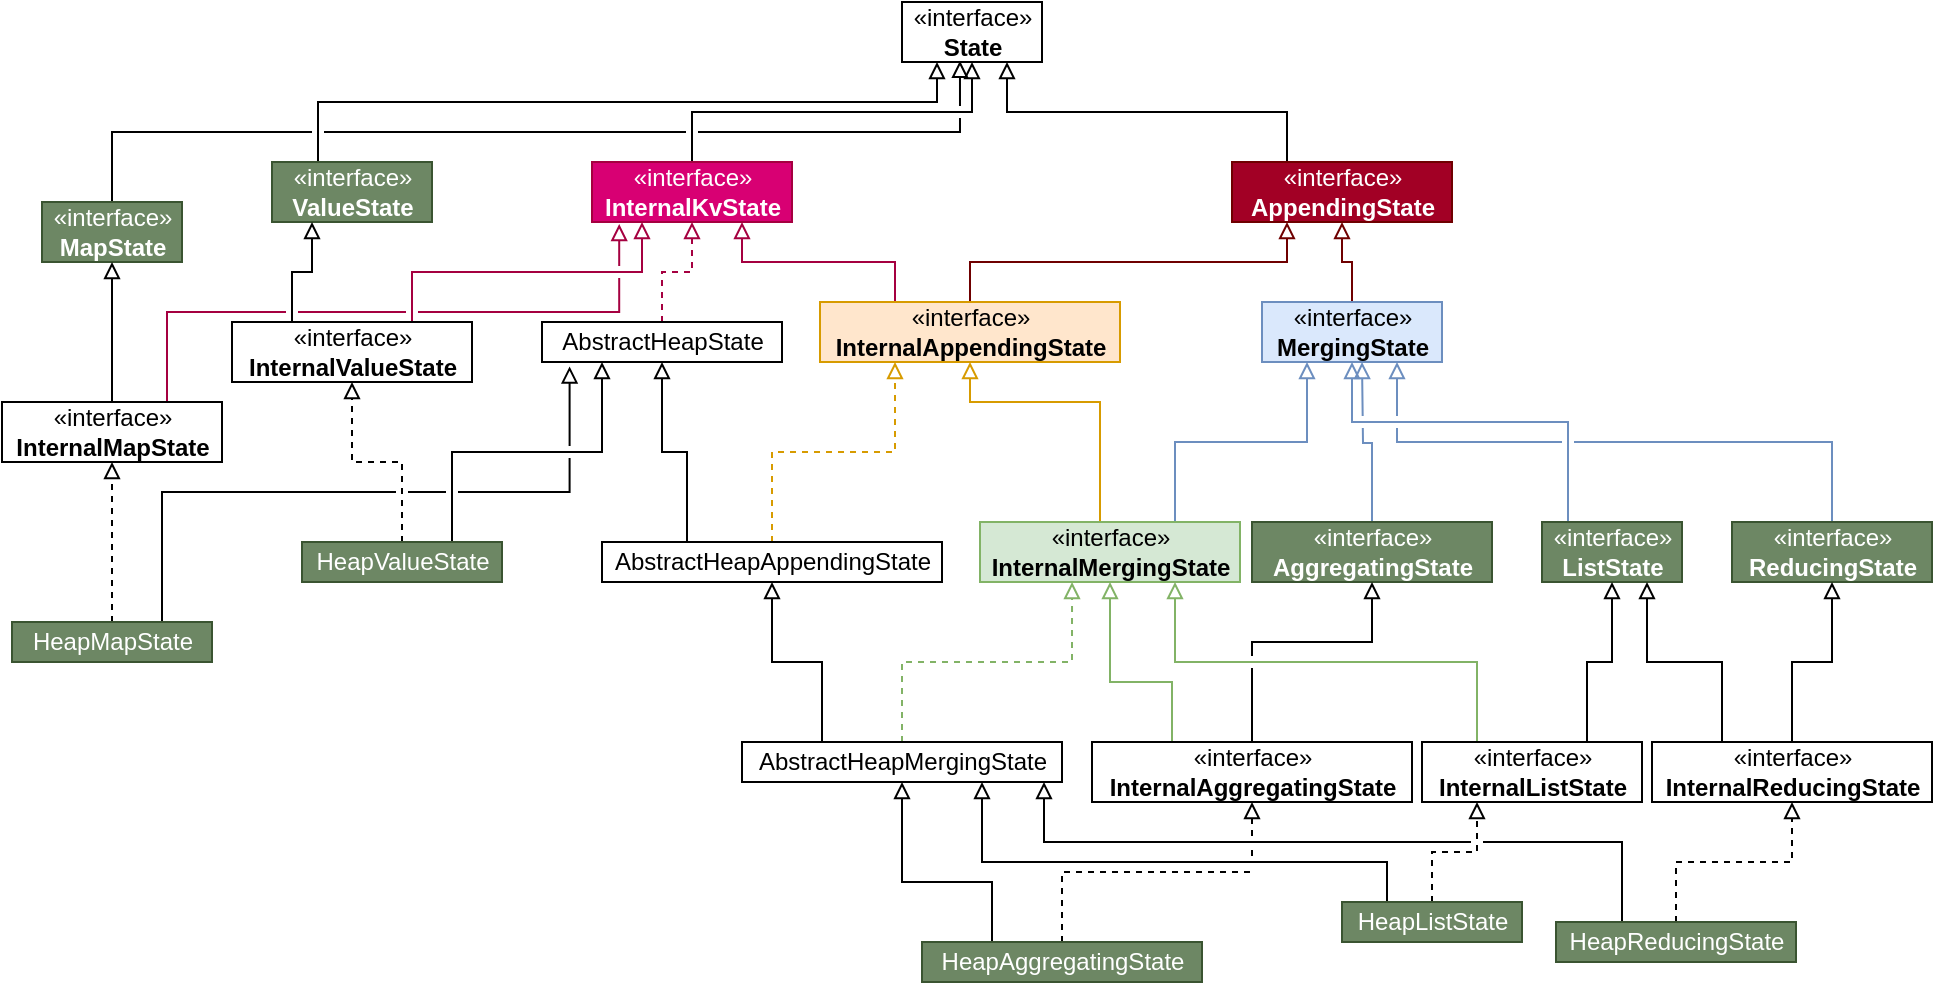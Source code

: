 <mxfile version="13.9.9" type="device" pages="2"><diagram id="AdPvxEJaIql4LJB7BbcC" name="State"><mxGraphModel dx="1837" dy="612" grid="1" gridSize="10" guides="1" tooltips="1" connect="1" arrows="1" fold="1" page="1" pageScale="1" pageWidth="827" pageHeight="1169" math="1" shadow="0"><root><mxCell id="0"/><mxCell id="1" parent="0"/><mxCell id="pk35TItQb_4cXai5RKD6-1" value="«interface»&lt;br&gt;&lt;b&gt;State&lt;/b&gt;" style="html=1;shadow=0;" vertex="1" parent="1"><mxGeometry x="380" y="330" width="70" height="30" as="geometry"/></mxCell><mxCell id="pk35TItQb_4cXai5RKD6-9" style="edgeStyle=orthogonalEdgeStyle;rounded=0;orthogonalLoop=1;jettySize=auto;html=1;exitX=0.25;exitY=0;exitDx=0;exitDy=0;entryX=0.25;entryY=1;entryDx=0;entryDy=0;strokeColor=#000000;endArrow=block;endFill=0;jumpStyle=gap;" edge="1" parent="1" source="pk35TItQb_4cXai5RKD6-5" target="pk35TItQb_4cXai5RKD6-1"><mxGeometry relative="1" as="geometry"><Array as="points"><mxPoint x="88" y="380"/><mxPoint x="398" y="380"/></Array></mxGeometry></mxCell><mxCell id="pk35TItQb_4cXai5RKD6-5" value="«interface»&lt;br&gt;&lt;b&gt;ValueState&lt;/b&gt;" style="html=1;shadow=0;fillColor=#6d8764;strokeColor=#3A5431;fontColor=#ffffff;" vertex="1" parent="1"><mxGeometry x="65" y="410" width="80" height="30" as="geometry"/></mxCell><mxCell id="pk35TItQb_4cXai5RKD6-12" style="edgeStyle=orthogonalEdgeStyle;rounded=0;orthogonalLoop=1;jettySize=auto;html=1;exitX=0.5;exitY=0;exitDx=0;exitDy=0;startArrow=none;startFill=0;endArrow=block;endFill=0;strokeColor=#000000;jumpStyle=gap;" edge="1" parent="1" source="pk35TItQb_4cXai5RKD6-6" target="pk35TItQb_4cXai5RKD6-1"><mxGeometry relative="1" as="geometry"/></mxCell><mxCell id="pk35TItQb_4cXai5RKD6-6" value="«interface»&lt;br&gt;&lt;b&gt;InternalKvState&lt;/b&gt;" style="html=1;shadow=0;fillColor=#d80073;strokeColor=#A50040;fontColor=#ffffff;" vertex="1" parent="1"><mxGeometry x="225" y="410" width="100" height="30" as="geometry"/></mxCell><mxCell id="pk35TItQb_4cXai5RKD6-15" style="edgeStyle=orthogonalEdgeStyle;rounded=0;orthogonalLoop=1;jettySize=auto;html=1;exitX=0.5;exitY=0;exitDx=0;exitDy=0;startArrow=none;startFill=0;endArrow=block;endFill=0;strokeColor=#A50040;dashed=1;jumpStyle=gap;fillColor=#d80073;" edge="1" parent="1" source="pk35TItQb_4cXai5RKD6-14" target="pk35TItQb_4cXai5RKD6-6"><mxGeometry relative="1" as="geometry"/></mxCell><mxCell id="pk35TItQb_4cXai5RKD6-14" value="AbstractHeapState" style="html=1;shadow=0;" vertex="1" parent="1"><mxGeometry x="200" y="490" width="120" height="20" as="geometry"/></mxCell><mxCell id="pk35TItQb_4cXai5RKD6-20" style="edgeStyle=orthogonalEdgeStyle;rounded=0;orthogonalLoop=1;jettySize=auto;html=1;exitX=0.75;exitY=0;exitDx=0;exitDy=0;entryX=0.25;entryY=1;entryDx=0;entryDy=0;startArrow=none;startFill=0;endArrow=block;endFill=0;endSize=6;strokeColor=#A50040;jumpStyle=gap;fillColor=#d80073;" edge="1" parent="1" source="pk35TItQb_4cXai5RKD6-16" target="pk35TItQb_4cXai5RKD6-6"><mxGeometry relative="1" as="geometry"/></mxCell><mxCell id="pk35TItQb_4cXai5RKD6-16" value="«interface»&lt;br&gt;&lt;b&gt;InternalValueState&lt;/b&gt;" style="html=1;shadow=0;" vertex="1" parent="1"><mxGeometry x="45" y="490" width="120" height="30" as="geometry"/></mxCell><mxCell id="pk35TItQb_4cXai5RKD6-19" value="" style="endArrow=block;endSize=6;endFill=0;html=1;strokeColor=#000000;exitX=0.25;exitY=0;exitDx=0;exitDy=0;entryX=0.25;entryY=1;entryDx=0;entryDy=0;edgeStyle=orthogonalEdgeStyle;rounded=0;jumpStyle=gap;" edge="1" parent="1" source="pk35TItQb_4cXai5RKD6-16" target="pk35TItQb_4cXai5RKD6-5"><mxGeometry width="160" relative="1" as="geometry"><mxPoint x="80" y="640" as="sourcePoint"/><mxPoint x="240" y="640" as="targetPoint"/></mxGeometry></mxCell><mxCell id="pk35TItQb_4cXai5RKD6-22" style="edgeStyle=orthogonalEdgeStyle;rounded=0;orthogonalLoop=1;jettySize=auto;html=1;exitX=0.5;exitY=0;exitDx=0;exitDy=0;entryX=0.5;entryY=1;entryDx=0;entryDy=0;startArrow=none;startFill=0;endArrow=block;endFill=0;endSize=6;strokeColor=#000000;jumpStyle=gap;dashed=1;" edge="1" parent="1" source="pk35TItQb_4cXai5RKD6-21" target="pk35TItQb_4cXai5RKD6-16"><mxGeometry relative="1" as="geometry"/></mxCell><mxCell id="pk35TItQb_4cXai5RKD6-23" style="edgeStyle=orthogonalEdgeStyle;rounded=0;orthogonalLoop=1;jettySize=auto;html=1;exitX=0.75;exitY=0;exitDx=0;exitDy=0;entryX=0.25;entryY=1;entryDx=0;entryDy=0;startArrow=none;startFill=0;endArrow=block;endFill=0;endSize=6;strokeColor=#000000;jumpStyle=gap;" edge="1" parent="1" source="pk35TItQb_4cXai5RKD6-21" target="pk35TItQb_4cXai5RKD6-14"><mxGeometry relative="1" as="geometry"/></mxCell><mxCell id="pk35TItQb_4cXai5RKD6-21" value="HeapValueState" style="html=1;shadow=0;fillColor=#6d8764;strokeColor=#3A5431;fontColor=#ffffff;" vertex="1" parent="1"><mxGeometry x="80" y="600" width="100" height="20" as="geometry"/></mxCell><mxCell id="pk35TItQb_4cXai5RKD6-25" style="edgeStyle=orthogonalEdgeStyle;rounded=0;orthogonalLoop=1;jettySize=auto;html=1;exitX=0.25;exitY=0;exitDx=0;exitDy=0;entryX=0.75;entryY=1;entryDx=0;entryDy=0;startArrow=none;startFill=0;endArrow=block;endFill=0;endSize=6;strokeColor=#A50040;jumpStyle=gap;fillColor=#d80073;" edge="1" parent="1" source="pk35TItQb_4cXai5RKD6-24" target="pk35TItQb_4cXai5RKD6-6"><mxGeometry relative="1" as="geometry"/></mxCell><mxCell id="pk35TItQb_4cXai5RKD6-82" style="edgeStyle=orthogonalEdgeStyle;rounded=0;jumpStyle=gap;orthogonalLoop=1;jettySize=auto;html=1;exitX=0.5;exitY=0;exitDx=0;exitDy=0;entryX=0.25;entryY=1;entryDx=0;entryDy=0;startArrow=none;startFill=0;endArrow=block;endFill=0;endSize=6;strokeColor=#6F0000;fillColor=#a20025;" edge="1" parent="1" source="pk35TItQb_4cXai5RKD6-24" target="pk35TItQb_4cXai5RKD6-26"><mxGeometry relative="1" as="geometry"/></mxCell><mxCell id="pk35TItQb_4cXai5RKD6-24" value="«interface»&lt;br&gt;&lt;b&gt;InternalAppendingState&lt;/b&gt;" style="html=1;shadow=0;fillColor=#ffe6cc;strokeColor=#d79b00;" vertex="1" parent="1"><mxGeometry x="339" y="480" width="150" height="30" as="geometry"/></mxCell><mxCell id="pk35TItQb_4cXai5RKD6-27" style="edgeStyle=orthogonalEdgeStyle;rounded=0;orthogonalLoop=1;jettySize=auto;html=1;exitX=0.25;exitY=0;exitDx=0;exitDy=0;entryX=0.75;entryY=1;entryDx=0;entryDy=0;startArrow=none;startFill=0;endArrow=block;endFill=0;endSize=6;strokeColor=#000000;jumpStyle=gap;" edge="1" parent="1" source="pk35TItQb_4cXai5RKD6-26" target="pk35TItQb_4cXai5RKD6-1"><mxGeometry relative="1" as="geometry"/></mxCell><mxCell id="pk35TItQb_4cXai5RKD6-26" value="«interface»&lt;br&gt;&lt;b&gt;AppendingState&lt;/b&gt;" style="html=1;shadow=0;fillColor=#a20025;strokeColor=#6F0000;fontColor=#ffffff;" vertex="1" parent="1"><mxGeometry x="545" y="410" width="110" height="30" as="geometry"/></mxCell><mxCell id="pk35TItQb_4cXai5RKD6-29" style="edgeStyle=orthogonalEdgeStyle;rounded=0;orthogonalLoop=1;jettySize=auto;html=1;exitX=0.5;exitY=0;exitDx=0;exitDy=0;entryX=0.5;entryY=1;entryDx=0;entryDy=0;startArrow=none;startFill=0;endArrow=block;endFill=0;endSize=6;strokeColor=#6F0000;jumpStyle=gap;fillColor=#a20025;" edge="1" parent="1" source="pk35TItQb_4cXai5RKD6-28" target="pk35TItQb_4cXai5RKD6-26"><mxGeometry relative="1" as="geometry"/></mxCell><mxCell id="pk35TItQb_4cXai5RKD6-28" value="«interface»&lt;br&gt;&lt;b&gt;MergingState&lt;/b&gt;" style="html=1;shadow=0;fillColor=#dae8fc;strokeColor=#6c8ebf;" vertex="1" parent="1"><mxGeometry x="560" y="480" width="90" height="30" as="geometry"/></mxCell><mxCell id="pk35TItQb_4cXai5RKD6-32" style="edgeStyle=orthogonalEdgeStyle;rounded=0;orthogonalLoop=1;jettySize=auto;html=1;exitX=0.5;exitY=0;exitDx=0;exitDy=0;entryX=0.5;entryY=1;entryDx=0;entryDy=0;startArrow=none;startFill=0;endArrow=block;endFill=0;endSize=6;strokeColor=#d79b00;jumpStyle=gap;fillColor=#ffe6cc;" edge="1" parent="1" source="pk35TItQb_4cXai5RKD6-30" target="pk35TItQb_4cXai5RKD6-24"><mxGeometry relative="1" as="geometry"><Array as="points"><mxPoint x="479" y="530"/><mxPoint x="414" y="530"/></Array></mxGeometry></mxCell><mxCell id="pk35TItQb_4cXai5RKD6-33" style="edgeStyle=orthogonalEdgeStyle;rounded=0;orthogonalLoop=1;jettySize=auto;html=1;exitX=0.75;exitY=0;exitDx=0;exitDy=0;entryX=0.25;entryY=1;entryDx=0;entryDy=0;startArrow=none;startFill=0;endArrow=block;endFill=0;endSize=6;strokeColor=#6c8ebf;jumpStyle=gap;fillColor=#dae8fc;" edge="1" parent="1" source="pk35TItQb_4cXai5RKD6-30" target="pk35TItQb_4cXai5RKD6-28"><mxGeometry relative="1" as="geometry"/></mxCell><mxCell id="pk35TItQb_4cXai5RKD6-30" value="«interface»&lt;br&gt;&lt;b&gt;InternalMergingState&lt;/b&gt;" style="html=1;shadow=0;fillColor=#d5e8d4;strokeColor=#82b366;" vertex="1" parent="1"><mxGeometry x="419" y="590" width="130" height="30" as="geometry"/></mxCell><mxCell id="pk35TItQb_4cXai5RKD6-38" style="edgeStyle=orthogonalEdgeStyle;rounded=0;orthogonalLoop=1;jettySize=auto;html=1;exitX=0.25;exitY=0;exitDx=0;exitDy=0;startArrow=none;startFill=0;endArrow=block;endFill=0;endSize=6;strokeColor=#000000;jumpStyle=gap;" edge="1" parent="1" source="pk35TItQb_4cXai5RKD6-37" target="pk35TItQb_4cXai5RKD6-14"><mxGeometry relative="1" as="geometry"/></mxCell><mxCell id="pk35TItQb_4cXai5RKD6-41" style="edgeStyle=orthogonalEdgeStyle;rounded=0;orthogonalLoop=1;jettySize=auto;html=1;exitX=0.5;exitY=0;exitDx=0;exitDy=0;entryX=0.25;entryY=1;entryDx=0;entryDy=0;startArrow=none;startFill=0;endArrow=block;endFill=0;endSize=6;strokeColor=#d79b00;jumpStyle=gap;fillColor=#ffe6cc;dashed=1;" edge="1" parent="1" source="pk35TItQb_4cXai5RKD6-37" target="pk35TItQb_4cXai5RKD6-24"><mxGeometry relative="1" as="geometry"/></mxCell><mxCell id="pk35TItQb_4cXai5RKD6-37" value="AbstractHeapAppendingState" style="html=1;shadow=0;" vertex="1" parent="1"><mxGeometry x="230" y="600" width="170" height="20" as="geometry"/></mxCell><mxCell id="pk35TItQb_4cXai5RKD6-43" style="edgeStyle=orthogonalEdgeStyle;rounded=0;orthogonalLoop=1;jettySize=auto;html=1;exitX=0.25;exitY=0;exitDx=0;exitDy=0;entryX=0.5;entryY=1;entryDx=0;entryDy=0;startArrow=none;startFill=0;endArrow=block;endFill=0;endSize=6;strokeColor=#000000;jumpStyle=gap;" edge="1" parent="1" source="pk35TItQb_4cXai5RKD6-42" target="pk35TItQb_4cXai5RKD6-37"><mxGeometry relative="1" as="geometry"/></mxCell><mxCell id="pk35TItQb_4cXai5RKD6-44" style="edgeStyle=orthogonalEdgeStyle;rounded=0;orthogonalLoop=1;jettySize=auto;html=1;exitX=0.5;exitY=0;exitDx=0;exitDy=0;entryX=0.354;entryY=1;entryDx=0;entryDy=0;entryPerimeter=0;startArrow=none;startFill=0;endArrow=block;endFill=0;endSize=6;strokeColor=#82b366;jumpStyle=gap;fillColor=#d5e8d4;dashed=1;" edge="1" parent="1" source="pk35TItQb_4cXai5RKD6-42" target="pk35TItQb_4cXai5RKD6-30"><mxGeometry relative="1" as="geometry"/></mxCell><mxCell id="pk35TItQb_4cXai5RKD6-42" value="AbstractHeapMergingState" style="html=1;shadow=0;" vertex="1" parent="1"><mxGeometry x="300" y="700" width="160" height="20" as="geometry"/></mxCell><mxCell id="pk35TItQb_4cXai5RKD6-47" style="edgeStyle=orthogonalEdgeStyle;rounded=0;orthogonalLoop=1;jettySize=auto;html=1;exitX=0.25;exitY=0;exitDx=0;exitDy=0;entryX=0.5;entryY=1;entryDx=0;entryDy=0;startArrow=none;startFill=0;endArrow=block;endFill=0;endSize=6;strokeColor=#6c8ebf;jumpStyle=gap;fillColor=#dae8fc;" edge="1" parent="1" source="pk35TItQb_4cXai5RKD6-45" target="pk35TItQb_4cXai5RKD6-28"><mxGeometry relative="1" as="geometry"><Array as="points"><mxPoint x="713" y="540"/><mxPoint x="605" y="540"/></Array></mxGeometry></mxCell><mxCell id="pk35TItQb_4cXai5RKD6-52" style="edgeStyle=orthogonalEdgeStyle;rounded=0;orthogonalLoop=1;jettySize=auto;html=1;entryX=0.75;entryY=1;entryDx=0;entryDy=0;startArrow=none;startFill=0;endArrow=block;endFill=0;endSize=6;strokeColor=#000000;exitX=0.25;exitY=0;exitDx=0;exitDy=0;jumpStyle=gap;" edge="1" parent="1" source="pk35TItQb_4cXai5RKD6-51" target="pk35TItQb_4cXai5RKD6-42"><mxGeometry relative="1" as="geometry"><mxPoint x="398" y="800" as="sourcePoint"/><Array as="points"><mxPoint x="623" y="760"/><mxPoint x="420" y="760"/></Array></mxGeometry></mxCell><mxCell id="pk35TItQb_4cXai5RKD6-53" style="edgeStyle=orthogonalEdgeStyle;rounded=0;orthogonalLoop=1;jettySize=auto;html=1;exitX=0.5;exitY=0;exitDx=0;exitDy=0;entryX=0.25;entryY=1;entryDx=0;entryDy=0;startArrow=none;startFill=0;endArrow=block;endFill=0;endSize=6;strokeColor=#000000;jumpStyle=gap;dashed=1;" edge="1" parent="1" source="pk35TItQb_4cXai5RKD6-51" target="pk35TItQb_4cXai5RKD6-48"><mxGeometry relative="1" as="geometry"/></mxCell><mxCell id="pk35TItQb_4cXai5RKD6-51" value="HeapListState" style="html=1;shadow=0;fillColor=#6d8764;strokeColor=#3A5431;fontColor=#ffffff;" vertex="1" parent="1"><mxGeometry x="600" y="780" width="90" height="20" as="geometry"/></mxCell><mxCell id="pk35TItQb_4cXai5RKD6-55" style="edgeStyle=orthogonalEdgeStyle;rounded=0;orthogonalLoop=1;jettySize=auto;html=1;exitX=0.5;exitY=0;exitDx=0;exitDy=0;entryX=0.75;entryY=1;entryDx=0;entryDy=0;startArrow=none;startFill=0;endArrow=block;endFill=0;endSize=6;strokeColor=#6c8ebf;jumpStyle=gap;fillColor=#dae8fc;" edge="1" parent="1" source="pk35TItQb_4cXai5RKD6-54" target="pk35TItQb_4cXai5RKD6-28"><mxGeometry relative="1" as="geometry"/></mxCell><mxCell id="pk35TItQb_4cXai5RKD6-60" style="edgeStyle=orthogonalEdgeStyle;rounded=0;orthogonalLoop=1;jettySize=auto;html=1;exitX=0.25;exitY=0;exitDx=0;exitDy=0;startArrow=none;startFill=0;endArrow=block;endFill=0;endSize=6;strokeColor=#000000;jumpStyle=gap;" edge="1" parent="1" source="pk35TItQb_4cXai5RKD6-59" target="pk35TItQb_4cXai5RKD6-42"><mxGeometry relative="1" as="geometry"><Array as="points"><mxPoint x="740" y="750"/><mxPoint x="451" y="750"/></Array></mxGeometry></mxCell><mxCell id="pk35TItQb_4cXai5RKD6-49" style="edgeStyle=orthogonalEdgeStyle;rounded=0;orthogonalLoop=1;jettySize=auto;html=1;exitX=0.25;exitY=0;exitDx=0;exitDy=0;entryX=0.75;entryY=1;entryDx=0;entryDy=0;startArrow=none;startFill=0;endArrow=block;endFill=0;endSize=6;strokeColor=#82b366;jumpStyle=gap;fillColor=#d5e8d4;" edge="1" parent="1" source="pk35TItQb_4cXai5RKD6-48" target="pk35TItQb_4cXai5RKD6-30"><mxGeometry relative="1" as="geometry"/></mxCell><mxCell id="pk35TItQb_4cXai5RKD6-45" value="«interface»&lt;br&gt;&lt;b&gt;ListState&lt;/b&gt;" style="html=1;container=0;shadow=0;fillColor=#6d8764;strokeColor=#3A5431;fontColor=#ffffff;" vertex="1" parent="1"><mxGeometry x="700" y="590" width="70" height="30" as="geometry"/></mxCell><mxCell id="pk35TItQb_4cXai5RKD6-50" style="edgeStyle=orthogonalEdgeStyle;rounded=0;orthogonalLoop=1;jettySize=auto;html=1;exitX=0.75;exitY=0;exitDx=0;exitDy=0;entryX=0.5;entryY=1;entryDx=0;entryDy=0;startArrow=none;startFill=0;endArrow=block;endFill=0;endSize=6;strokeColor=#000000;jumpStyle=gap;" edge="1" parent="1" source="pk35TItQb_4cXai5RKD6-48" target="pk35TItQb_4cXai5RKD6-45"><mxGeometry x="640" y="590" as="geometry"/></mxCell><mxCell id="pk35TItQb_4cXai5RKD6-48" value="«interface»&lt;br&gt;&lt;b&gt;InternalListState&lt;/b&gt;" style="html=1;container=0;shadow=0;" vertex="1" parent="1"><mxGeometry x="640" y="700" width="110" height="30" as="geometry"/></mxCell><mxCell id="pk35TItQb_4cXai5RKD6-54" value="«interface»&lt;br&gt;&lt;b&gt;ReducingState&lt;/b&gt;" style="html=1;container=0;shadow=0;fillColor=#6d8764;strokeColor=#3A5431;fontColor=#ffffff;" vertex="1" parent="1"><mxGeometry x="795" y="590" width="100" height="30" as="geometry"/></mxCell><mxCell id="pk35TItQb_4cXai5RKD6-57" style="edgeStyle=orthogonalEdgeStyle;rounded=0;orthogonalLoop=1;jettySize=auto;html=1;exitX=0.25;exitY=0;exitDx=0;exitDy=0;entryX=0.75;entryY=1;entryDx=0;entryDy=0;startArrow=none;startFill=0;endArrow=block;endFill=0;endSize=6;strokeColor=#000000;jumpStyle=gap;" edge="1" parent="1" source="pk35TItQb_4cXai5RKD6-56" target="pk35TItQb_4cXai5RKD6-45"><mxGeometry x="640" y="590" as="geometry"/></mxCell><mxCell id="pk35TItQb_4cXai5RKD6-58" style="edgeStyle=orthogonalEdgeStyle;rounded=0;orthogonalLoop=1;jettySize=auto;html=1;exitX=0.5;exitY=0;exitDx=0;exitDy=0;startArrow=none;startFill=0;endArrow=block;endFill=0;endSize=6;strokeColor=#000000;jumpStyle=gap;" edge="1" parent="1" source="pk35TItQb_4cXai5RKD6-56" target="pk35TItQb_4cXai5RKD6-54"><mxGeometry x="640" y="590" as="geometry"/></mxCell><mxCell id="pk35TItQb_4cXai5RKD6-56" value="«interface»&lt;br&gt;&lt;b&gt;InternalReducingState&lt;/b&gt;" style="html=1;container=0;shadow=0;" vertex="1" parent="1"><mxGeometry x="755" y="700" width="140" height="30" as="geometry"/></mxCell><mxCell id="pk35TItQb_4cXai5RKD6-61" style="edgeStyle=orthogonalEdgeStyle;rounded=0;orthogonalLoop=1;jettySize=auto;html=1;exitX=0.5;exitY=0;exitDx=0;exitDy=0;entryX=0.5;entryY=1;entryDx=0;entryDy=0;startArrow=none;startFill=0;endArrow=block;endFill=0;endSize=6;strokeColor=#000000;jumpStyle=gap;dashed=1;" edge="1" parent="1" source="pk35TItQb_4cXai5RKD6-59" target="pk35TItQb_4cXai5RKD6-56"><mxGeometry x="640" y="630" as="geometry"/></mxCell><mxCell id="pk35TItQb_4cXai5RKD6-59" value="HeapReducingState" style="html=1;container=0;shadow=0;fillColor=#6d8764;strokeColor=#3A5431;fontColor=#ffffff;" vertex="1" parent="1"><mxGeometry x="707" y="790" width="120" height="20" as="geometry"/></mxCell><mxCell id="pk35TItQb_4cXai5RKD6-65" style="edgeStyle=orthogonalEdgeStyle;rounded=0;jumpStyle=gap;orthogonalLoop=1;jettySize=auto;html=1;exitX=0.5;exitY=0;exitDx=0;exitDy=0;startArrow=none;startFill=0;endArrow=block;endFill=0;endSize=6;strokeColor=#6c8ebf;fillColor=#dae8fc;" edge="1" parent="1" source="pk35TItQb_4cXai5RKD6-64"><mxGeometry relative="1" as="geometry"><mxPoint x="610" y="510" as="targetPoint"/></mxGeometry></mxCell><mxCell id="pk35TItQb_4cXai5RKD6-64" value="«interface»&lt;br&gt;&lt;b&gt;AggregatingState&lt;/b&gt;" style="html=1;container=0;shadow=0;fillColor=#6d8764;strokeColor=#3A5431;fontColor=#ffffff;" vertex="1" parent="1"><mxGeometry x="555" y="590" width="120" height="30" as="geometry"/></mxCell><mxCell id="pk35TItQb_4cXai5RKD6-67" style="edgeStyle=orthogonalEdgeStyle;rounded=0;jumpStyle=gap;orthogonalLoop=1;jettySize=auto;html=1;exitX=0.25;exitY=0;exitDx=0;exitDy=0;entryX=0.5;entryY=1;entryDx=0;entryDy=0;startArrow=none;startFill=0;endArrow=block;endFill=0;endSize=6;strokeColor=#82b366;fillColor=#d5e8d4;" edge="1" parent="1" source="pk35TItQb_4cXai5RKD6-66" target="pk35TItQb_4cXai5RKD6-30"><mxGeometry relative="1" as="geometry"><Array as="points"><mxPoint x="515" y="670"/><mxPoint x="484" y="670"/></Array></mxGeometry></mxCell><mxCell id="pk35TItQb_4cXai5RKD6-68" style="edgeStyle=orthogonalEdgeStyle;rounded=0;jumpStyle=gap;orthogonalLoop=1;jettySize=auto;html=1;exitX=0.5;exitY=0;exitDx=0;exitDy=0;entryX=0.5;entryY=1;entryDx=0;entryDy=0;startArrow=none;startFill=0;endArrow=block;endFill=0;endSize=6;strokeColor=#000000;" edge="1" parent="1" source="pk35TItQb_4cXai5RKD6-66" target="pk35TItQb_4cXai5RKD6-64"><mxGeometry relative="1" as="geometry"><Array as="points"><mxPoint x="555" y="650"/><mxPoint x="615" y="650"/></Array></mxGeometry></mxCell><mxCell id="pk35TItQb_4cXai5RKD6-66" value="«interface»&lt;br&gt;&lt;b&gt;InternalAggregatingState&lt;/b&gt;" style="html=1;container=0;shadow=0;" vertex="1" parent="1"><mxGeometry x="475" y="700" width="160" height="30" as="geometry"/></mxCell><mxCell id="pk35TItQb_4cXai5RKD6-70" style="edgeStyle=orthogonalEdgeStyle;rounded=0;jumpStyle=gap;orthogonalLoop=1;jettySize=auto;html=1;exitX=0.25;exitY=0;exitDx=0;exitDy=0;entryX=0.5;entryY=1;entryDx=0;entryDy=0;startArrow=none;startFill=0;endArrow=block;endFill=0;endSize=6;strokeColor=#000000;" edge="1" parent="1" source="pk35TItQb_4cXai5RKD6-69" target="pk35TItQb_4cXai5RKD6-42"><mxGeometry relative="1" as="geometry"><Array as="points"><mxPoint x="425" y="770"/><mxPoint x="380" y="770"/></Array></mxGeometry></mxCell><mxCell id="pk35TItQb_4cXai5RKD6-71" style="edgeStyle=orthogonalEdgeStyle;rounded=0;jumpStyle=gap;orthogonalLoop=1;jettySize=auto;html=1;exitX=0.5;exitY=0;exitDx=0;exitDy=0;startArrow=none;startFill=0;endArrow=block;endFill=0;endSize=6;strokeColor=#000000;dashed=1;" edge="1" parent="1" source="pk35TItQb_4cXai5RKD6-69" target="pk35TItQb_4cXai5RKD6-66"><mxGeometry relative="1" as="geometry"/></mxCell><mxCell id="pk35TItQb_4cXai5RKD6-69" value="HeapAggregatingState" style="html=1;shadow=0;fillColor=#6d8764;strokeColor=#3A5431;fontColor=#ffffff;" vertex="1" parent="1"><mxGeometry x="390" y="800" width="140" height="20" as="geometry"/></mxCell><mxCell id="pk35TItQb_4cXai5RKD6-73" style="edgeStyle=orthogonalEdgeStyle;rounded=0;jumpStyle=gap;orthogonalLoop=1;jettySize=auto;html=1;exitX=0.5;exitY=0;exitDx=0;exitDy=0;entryX=0.414;entryY=0.98;entryDx=0;entryDy=0;entryPerimeter=0;startArrow=none;startFill=0;endArrow=block;endFill=0;endSize=6;strokeColor=#000000;" edge="1" parent="1" source="pk35TItQb_4cXai5RKD6-72" target="pk35TItQb_4cXai5RKD6-1"><mxGeometry relative="1" as="geometry"/></mxCell><mxCell id="pk35TItQb_4cXai5RKD6-72" value="«interface»&lt;br&gt;&lt;b&gt;MapState&lt;/b&gt;" style="html=1;shadow=0;fillColor=#6d8764;strokeColor=#3A5431;fontColor=#ffffff;" vertex="1" parent="1"><mxGeometry x="-50" y="430" width="70" height="30" as="geometry"/></mxCell><mxCell id="pk35TItQb_4cXai5RKD6-75" style="edgeStyle=orthogonalEdgeStyle;rounded=0;jumpStyle=gap;orthogonalLoop=1;jettySize=auto;html=1;exitX=0.5;exitY=0;exitDx=0;exitDy=0;entryX=0.5;entryY=1;entryDx=0;entryDy=0;startArrow=none;startFill=0;endArrow=block;endFill=0;endSize=6;strokeColor=#000000;" edge="1" parent="1" source="pk35TItQb_4cXai5RKD6-74" target="pk35TItQb_4cXai5RKD6-72"><mxGeometry relative="1" as="geometry"/></mxCell><mxCell id="pk35TItQb_4cXai5RKD6-76" style="edgeStyle=orthogonalEdgeStyle;rounded=0;jumpStyle=gap;orthogonalLoop=1;jettySize=auto;html=1;exitX=0.75;exitY=0;exitDx=0;exitDy=0;entryX=0.136;entryY=1.033;entryDx=0;entryDy=0;entryPerimeter=0;startArrow=none;startFill=0;endArrow=block;endFill=0;endSize=6;strokeColor=#A50040;fillColor=#d80073;" edge="1" parent="1" source="pk35TItQb_4cXai5RKD6-74" target="pk35TItQb_4cXai5RKD6-6"><mxGeometry relative="1" as="geometry"/></mxCell><mxCell id="pk35TItQb_4cXai5RKD6-74" value="«interface»&lt;br&gt;&lt;b&gt;InternalMapState&lt;/b&gt;" style="html=1;shadow=0;" vertex="1" parent="1"><mxGeometry x="-70" y="530" width="110" height="30" as="geometry"/></mxCell><mxCell id="pk35TItQb_4cXai5RKD6-78" style="edgeStyle=orthogonalEdgeStyle;rounded=0;jumpStyle=gap;orthogonalLoop=1;jettySize=auto;html=1;exitX=0.5;exitY=0;exitDx=0;exitDy=0;entryX=0.5;entryY=1;entryDx=0;entryDy=0;startArrow=none;startFill=0;endArrow=block;endFill=0;endSize=6;strokeColor=#000000;dashed=1;" edge="1" parent="1" source="pk35TItQb_4cXai5RKD6-77" target="pk35TItQb_4cXai5RKD6-74"><mxGeometry relative="1" as="geometry"/></mxCell><mxCell id="pk35TItQb_4cXai5RKD6-79" style="edgeStyle=orthogonalEdgeStyle;rounded=0;jumpStyle=gap;orthogonalLoop=1;jettySize=auto;html=1;exitX=0.75;exitY=0;exitDx=0;exitDy=0;startArrow=none;startFill=0;endArrow=block;endFill=0;endSize=6;strokeColor=#000000;entryX=0.115;entryY=1.11;entryDx=0;entryDy=0;entryPerimeter=0;" edge="1" parent="1" source="pk35TItQb_4cXai5RKD6-77" target="pk35TItQb_4cXai5RKD6-14"><mxGeometry relative="1" as="geometry"><mxPoint x="180" y="520" as="targetPoint"/></mxGeometry></mxCell><mxCell id="pk35TItQb_4cXai5RKD6-77" value="HeapMapState" style="html=1;shadow=0;fillColor=#6d8764;strokeColor=#3A5431;fontColor=#ffffff;" vertex="1" parent="1"><mxGeometry x="-65" y="640" width="100" height="20" as="geometry"/></mxCell></root></mxGraphModel></diagram><diagram id="fzu3ddc3A_G5Vjfp3rww" name="Page-2"><mxGraphModel dx="1024" dy="593" grid="1" gridSize="10" guides="1" tooltips="1" connect="1" arrows="1" fold="1" page="1" pageScale="1" pageWidth="827" pageHeight="1169" math="0" shadow="0"><root><mxCell id="bmY-C9wOTmy9lNj0Ndg1-0"/><mxCell id="bmY-C9wOTmy9lNj0Ndg1-1" parent="bmY-C9wOTmy9lNj0Ndg1-0"/><mxCell id="S-5GrpE_pduycz_snxBV-0" value="" style="shape=cylinder3;whiteSpace=wrap;html=1;boundedLbl=1;backgroundOutline=1;size=15;fillColor=#e1d5e7;strokeColor=#9673a6;" vertex="1" parent="bmY-C9wOTmy9lNj0Ndg1-1"><mxGeometry x="480" y="250" width="60" height="80" as="geometry"/></mxCell></root></mxGraphModel></diagram></mxfile>